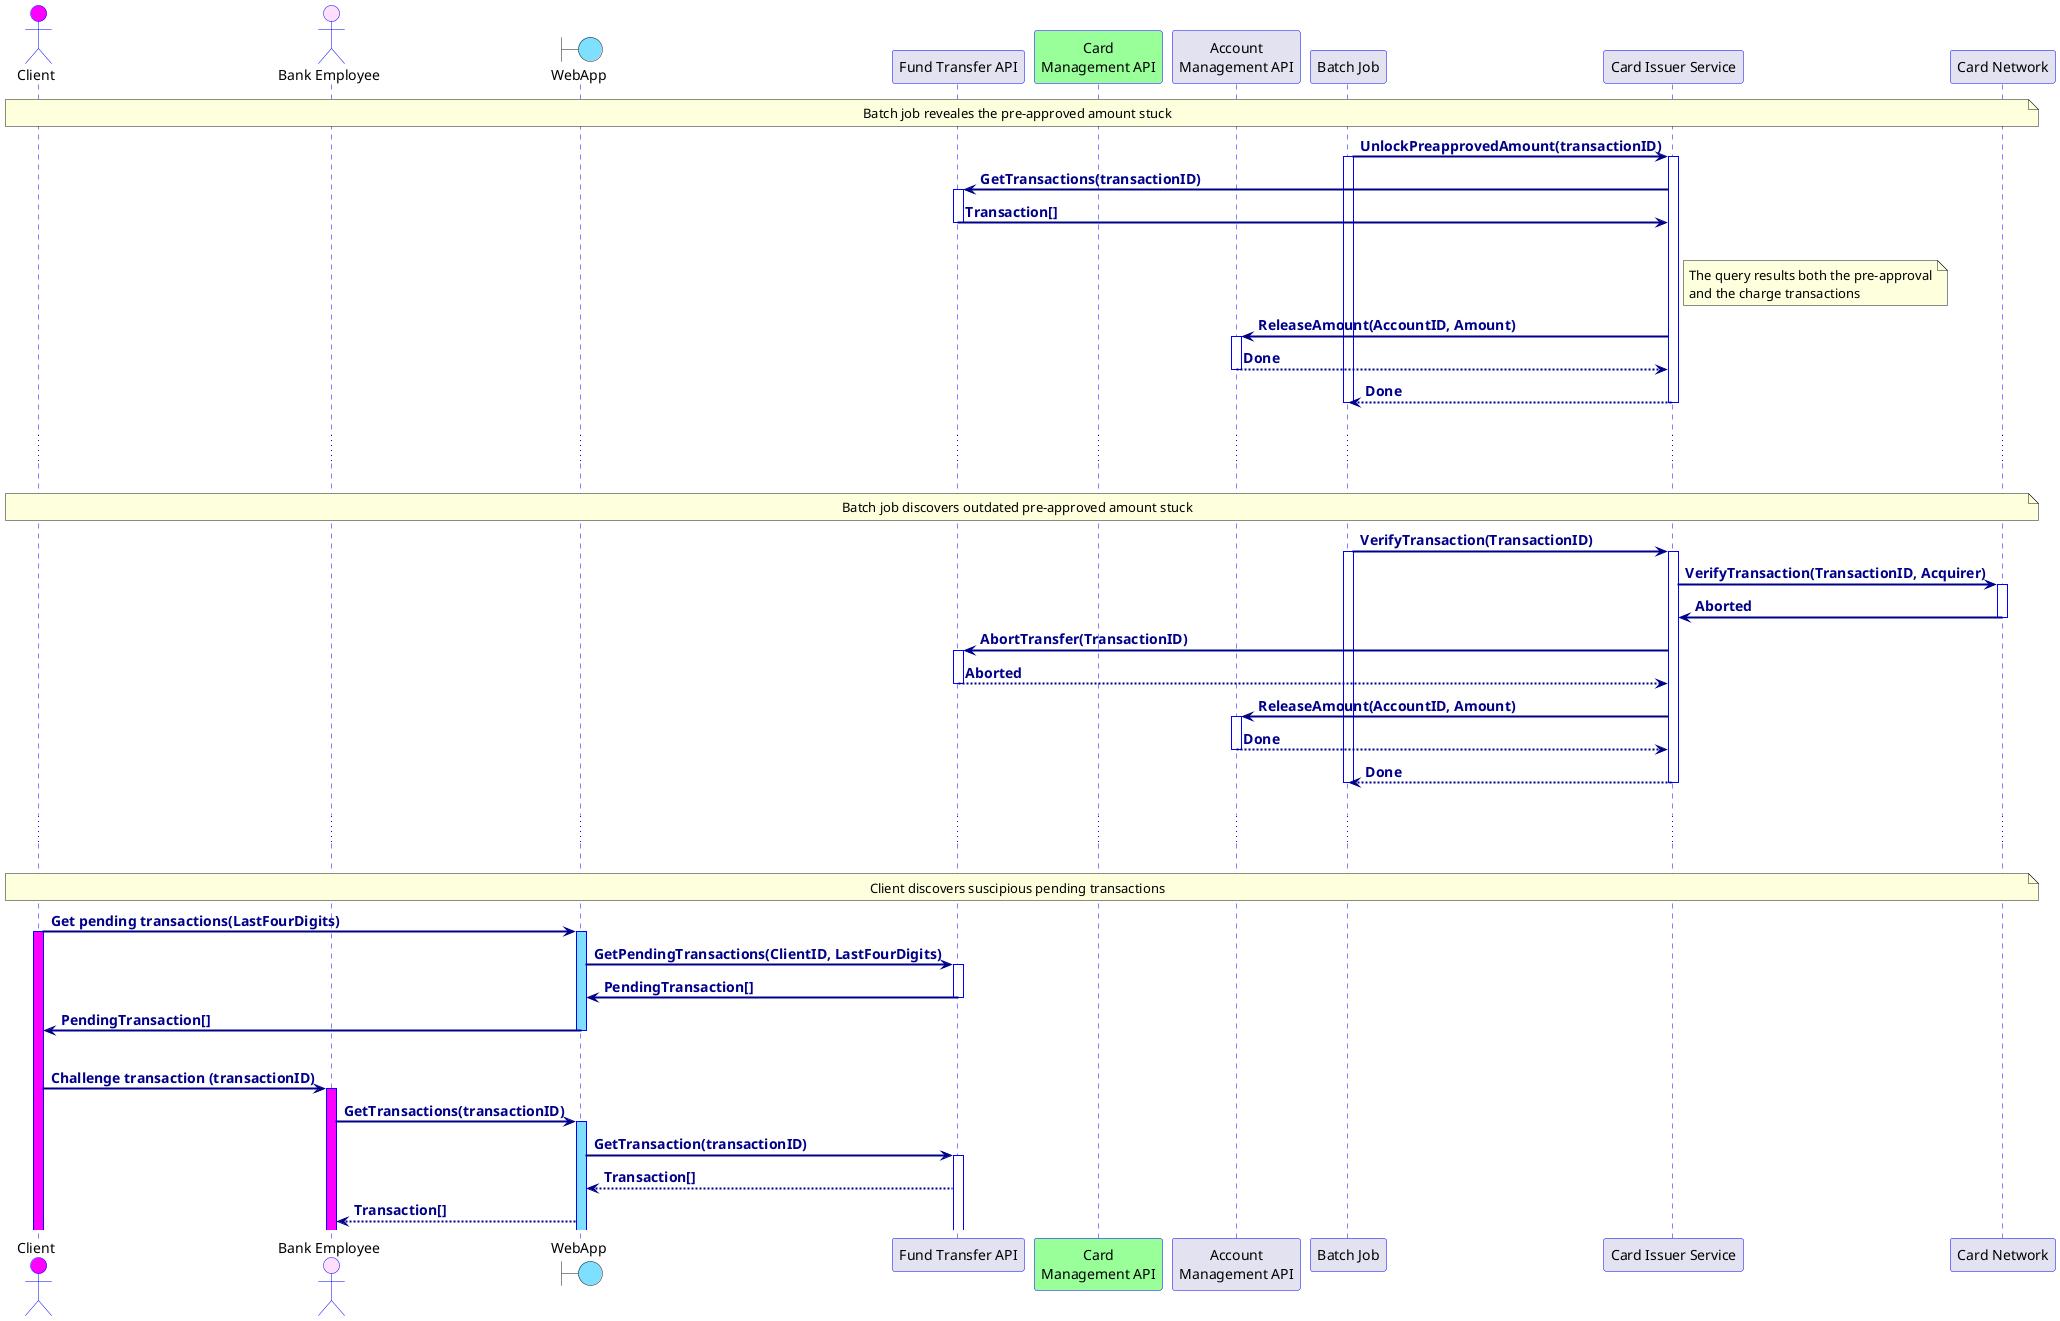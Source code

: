 @startuml

skinparam sequence {
    ArrowThickness 2
    ArrowColor DarkBlue
    LifeLineBorderColor Blue
    ActorBorderColor Blue
    ParticipantBorderColor Blue
}
skinparam arrow {
    FontColor DarkBlue
    FontSize 14
    FontStyle bold
}

actor Client #FF00FF
actor "Bank Employee" as Bank #FFDFFF
boundary WebApp #7FDFFF

participant "Fund Transfer API" as Transfer
participant "Card\nManagement API" as CardMgmt #99FF99
participant "Account\nManagement API" as AccountMgmt
participant "Batch Job" as Cleanup
participant "Card Issuer Service" as Issuer
participant "Card Network" as Network

note over Client, Network
Batch job reveales the pre-approved amount stuck
end note

Cleanup->Issuer: UnlockPreapprovedAmount(transactionID)
activate Cleanup
activate Issuer
Issuer->Transfer: GetTransactions(transactionID)
activate Transfer
Issuer<-Transfer: Transaction[]
deactivate Transfer
|||
note right of Issuer
The query results both the pre-approval
and the charge transactions
end note
Issuer->AccountMgmt: ReleaseAmount(AccountID, Amount)
activate AccountMgmt
Issuer<--AccountMgmt: Done
deactivate AccountMgmt
Cleanup<--Issuer: Done
deactivate Issuer
deactivate Cleanup
|||
...
|||
note over Client, Network
Batch job discovers outdated pre-approved amount stuck
end note
Cleanup->Issuer: VerifyTransaction(TransactionID)
activate Cleanup
activate Issuer
Issuer->Network: VerifyTransaction(TransactionID, Acquirer)
activate Network
Issuer<-Network: Aborted
deactivate Network
Issuer->Transfer: AbortTransfer(TransactionID)
activate Transfer
Issuer<--Transfer: Aborted
deactivate Transfer
Issuer->AccountMgmt: ReleaseAmount(AccountID, Amount)
activate AccountMgmt
Issuer<--AccountMgmt: Done
deactivate AccountMgmt
Cleanup<--Issuer: Done
deactivate Issuer
deactivate Cleanup
|||
...
|||
note over Client, Network
Client discovers suscipious pending transactions
end note
Client->WebApp: Get pending transactions(LastFourDigits)
activate Client #FF00FF
activate WebApp #7FDFFF
WebApp->Transfer: GetPendingTransactions(ClientID, LastFourDigits)
activate Transfer
WebApp<-Transfer: PendingTransaction[]
deactivate Transfer
Client<-WebApp: PendingTransaction[]
deactivate WebApp
|||
Client->Bank: Challenge transaction (transactionID)
activate Bank #FF00FF
Bank->WebApp: GetTransactions(transactionID)
activate WebApp #7FDFFF
WebApp->Transfer: GetTransaction(transactionID)
activate Transfer
WebApp<--Transfer: Transaction[]
Bank<--WebApp: Transaction[]



@enduml
